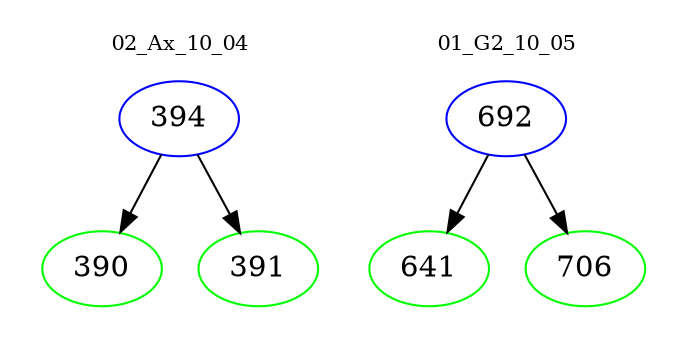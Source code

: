 digraph{
subgraph cluster_0 {
color = white
label = "02_Ax_10_04";
fontsize=10;
T0_394 [label="394", color="blue"]
T0_394 -> T0_390 [color="black"]
T0_390 [label="390", color="green"]
T0_394 -> T0_391 [color="black"]
T0_391 [label="391", color="green"]
}
subgraph cluster_1 {
color = white
label = "01_G2_10_05";
fontsize=10;
T1_692 [label="692", color="blue"]
T1_692 -> T1_641 [color="black"]
T1_641 [label="641", color="green"]
T1_692 -> T1_706 [color="black"]
T1_706 [label="706", color="green"]
}
}
